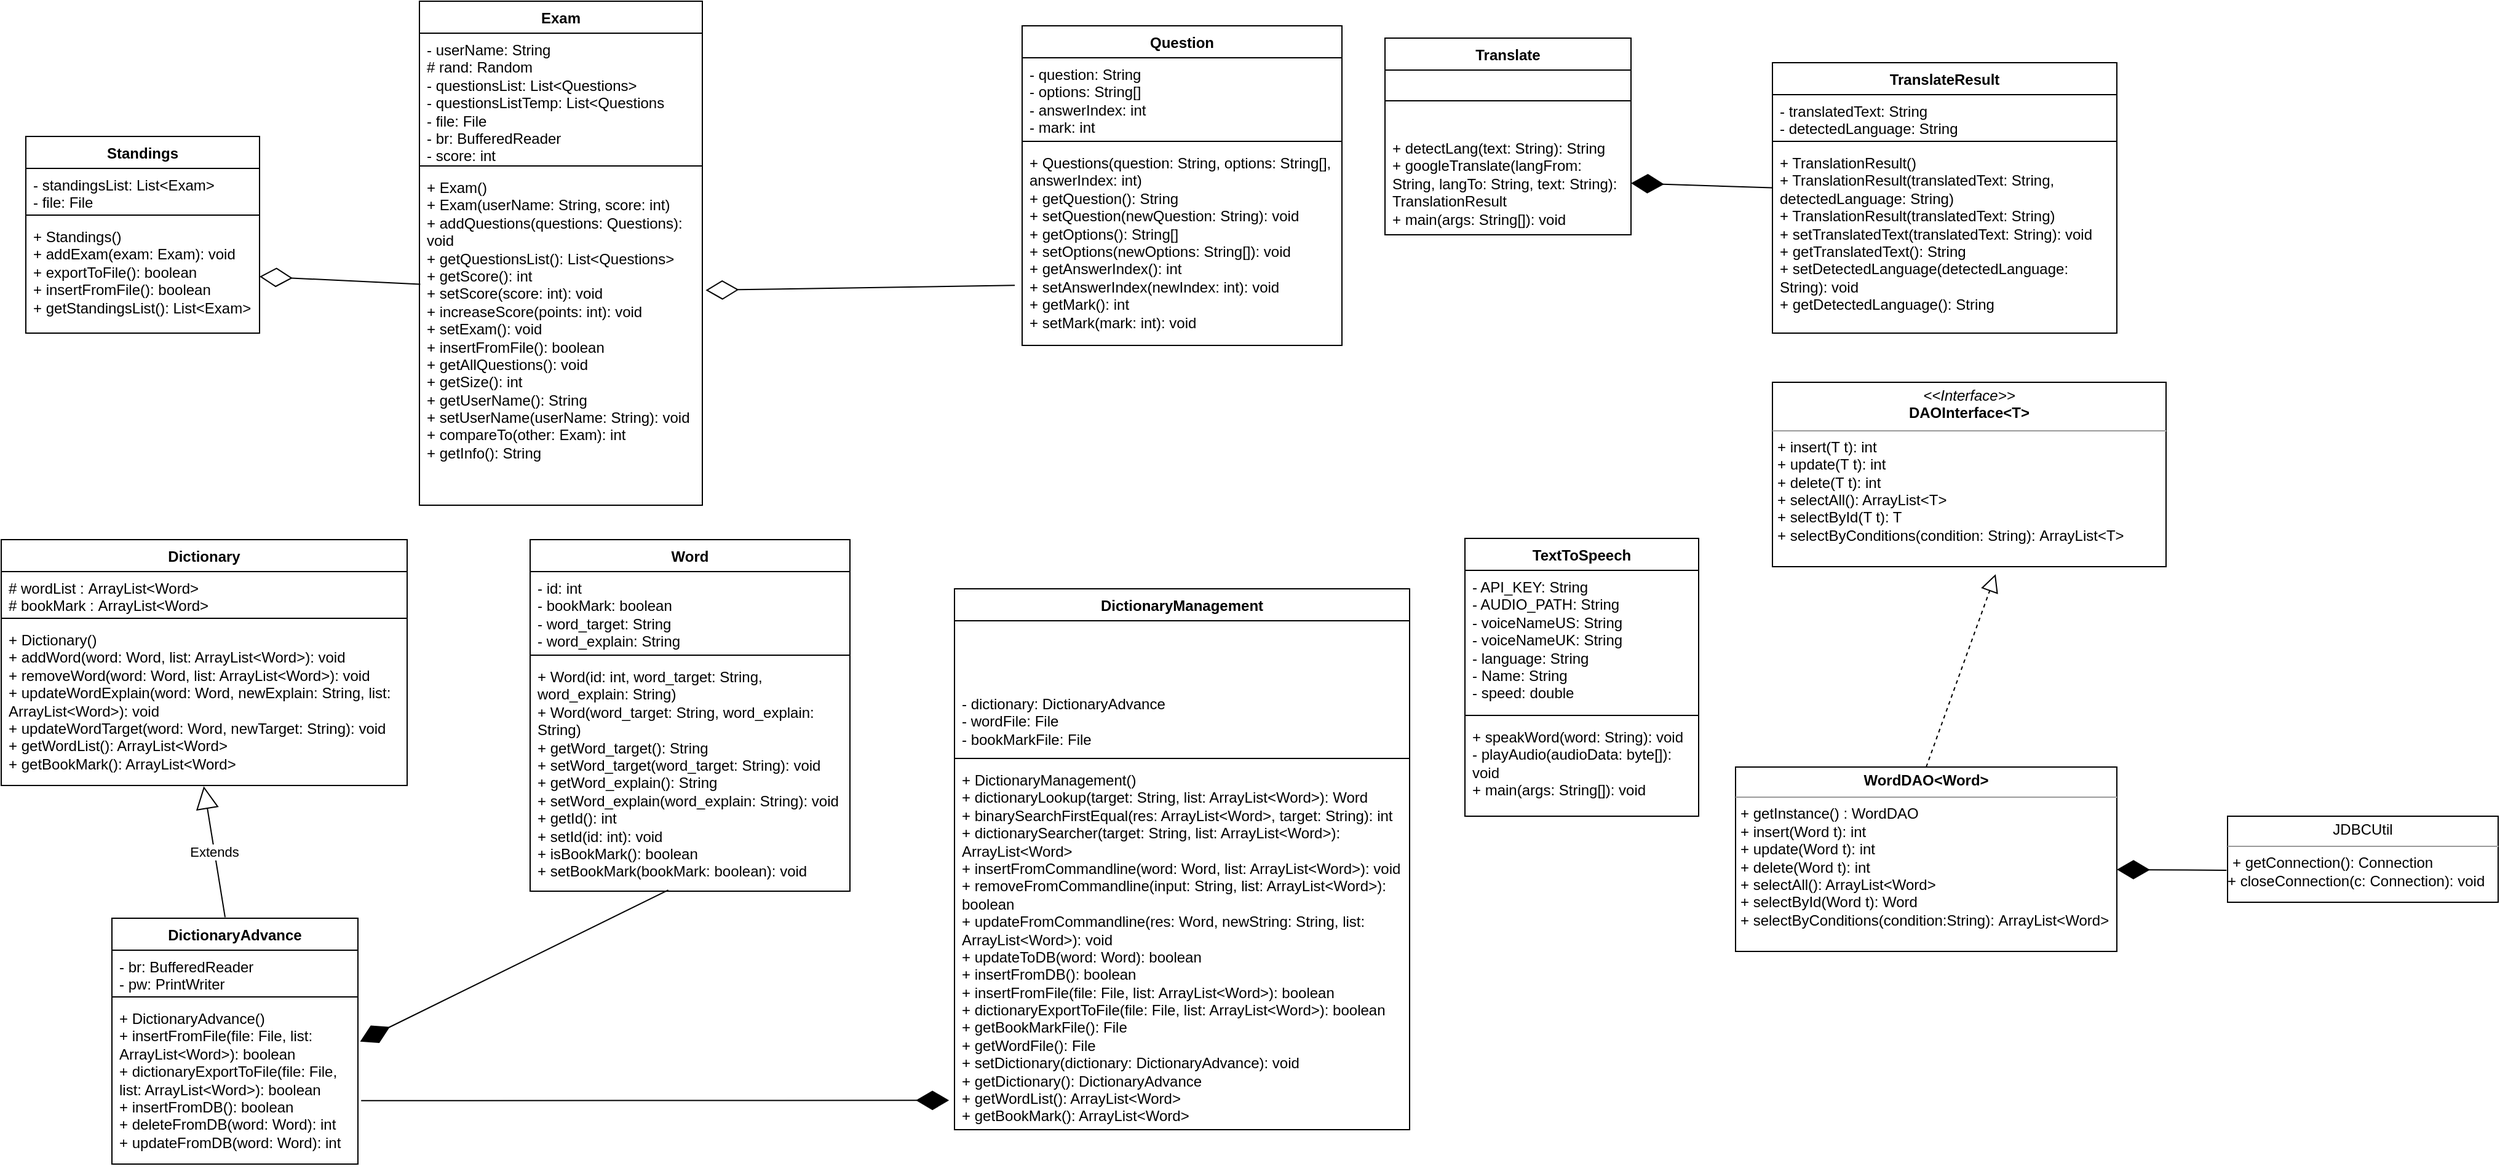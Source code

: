 <mxfile version="22.1.4" type="google">
  <diagram name="Page-1" id="dt8drGV22ZznK0L7F3X6">
    <mxGraphModel grid="1" page="1" gridSize="10" guides="1" tooltips="1" connect="1" arrows="1" fold="1" pageScale="1" pageWidth="850" pageHeight="1100" math="0" shadow="0">
      <root>
        <mxCell id="0" />
        <mxCell id="1" parent="0" />
        <mxCell id="yg6li7all_toR3SiyI60-16" value="Dictionary" style="swimlane;fontStyle=1;align=center;verticalAlign=top;childLayout=stackLayout;horizontal=1;startSize=26;horizontalStack=0;resizeParent=1;resizeParentMax=0;resizeLast=0;collapsible=1;marginBottom=0;whiteSpace=wrap;html=1;" vertex="1" parent="1">
          <mxGeometry x="50" y="-1072" width="330" height="200" as="geometry">
            <mxRectangle x="40" y="-1072" width="100" height="30" as="alternateBounds" />
          </mxGeometry>
        </mxCell>
        <mxCell id="yg6li7all_toR3SiyI60-17" value="# wordList :&amp;nbsp;ArrayList&amp;lt;Word&amp;gt;&lt;br&gt;# bookMark :&amp;nbsp;ArrayList&amp;lt;Word&amp;gt;" style="text;strokeColor=none;fillColor=none;align=left;verticalAlign=top;spacingLeft=4;spacingRight=4;overflow=hidden;rotatable=0;points=[[0,0.5],[1,0.5]];portConstraint=eastwest;whiteSpace=wrap;html=1;" vertex="1" parent="yg6li7all_toR3SiyI60-16">
          <mxGeometry y="26" width="330" height="34" as="geometry" />
        </mxCell>
        <mxCell id="yg6li7all_toR3SiyI60-18" value="" style="line;strokeWidth=1;fillColor=none;align=left;verticalAlign=middle;spacingTop=-1;spacingLeft=3;spacingRight=3;rotatable=0;labelPosition=right;points=[];portConstraint=eastwest;strokeColor=inherit;" vertex="1" parent="yg6li7all_toR3SiyI60-16">
          <mxGeometry y="60" width="330" height="8" as="geometry" />
        </mxCell>
        <mxCell id="yg6li7all_toR3SiyI60-19" value="+&amp;nbsp;Dictionary()&lt;br&gt;+ addWord(word: Word, list: ArrayList&amp;lt;Word&amp;gt;): void&lt;br&gt;+ removeWord(word: Word, list: ArrayList&amp;lt;Word&amp;gt;): void&lt;br&gt;+ updateWordExplain(word: Word, newExplain: String, list: ArrayList&amp;lt;Word&amp;gt;): void&lt;br&gt;+ updateWordTarget(word: Word, newTarget: String): void&lt;br&gt;+ getWordList(): ArrayList&amp;lt;Word&amp;gt;&lt;br&gt;+ getBookMark(): ArrayList&amp;lt;Word&amp;gt;&lt;br&gt;" style="text;strokeColor=none;fillColor=none;align=left;verticalAlign=top;spacingLeft=4;spacingRight=4;overflow=hidden;rotatable=0;points=[[0,0.5],[1,0.5]];portConstraint=eastwest;whiteSpace=wrap;html=1;" vertex="1" parent="yg6li7all_toR3SiyI60-16">
          <mxGeometry y="68" width="330" height="132" as="geometry" />
        </mxCell>
        <mxCell id="yg6li7all_toR3SiyI60-65" style="edgeStyle=orthogonalEdgeStyle;rounded=0;orthogonalLoop=1;jettySize=auto;html=1;exitX=1;exitY=0.5;exitDx=0;exitDy=0;" edge="1" parent="yg6li7all_toR3SiyI60-16" source="yg6li7all_toR3SiyI60-19" target="yg6li7all_toR3SiyI60-19">
          <mxGeometry relative="1" as="geometry" />
        </mxCell>
        <mxCell id="yg6li7all_toR3SiyI60-24" value="Word" style="swimlane;fontStyle=1;align=center;verticalAlign=top;childLayout=stackLayout;horizontal=1;startSize=26;horizontalStack=0;resizeParent=1;resizeParentMax=0;resizeLast=0;collapsible=1;marginBottom=0;whiteSpace=wrap;html=1;" vertex="1" parent="1">
          <mxGeometry x="480" y="-1072" width="260" height="286" as="geometry" />
        </mxCell>
        <mxCell id="yg6li7all_toR3SiyI60-25" value="- id: int&lt;br&gt;- bookMark: boolean&lt;br&gt;- word_target: String&lt;br&gt;- word_explain: String " style="text;strokeColor=none;fillColor=none;align=left;verticalAlign=top;spacingLeft=4;spacingRight=4;overflow=hidden;rotatable=0;points=[[0,0.5],[1,0.5]];portConstraint=eastwest;whiteSpace=wrap;html=1;" vertex="1" parent="yg6li7all_toR3SiyI60-24">
          <mxGeometry y="26" width="260" height="64" as="geometry" />
        </mxCell>
        <mxCell id="yg6li7all_toR3SiyI60-26" value="" style="line;strokeWidth=1;fillColor=none;align=left;verticalAlign=middle;spacingTop=-1;spacingLeft=3;spacingRight=3;rotatable=0;labelPosition=right;points=[];portConstraint=eastwest;strokeColor=inherit;" vertex="1" parent="yg6li7all_toR3SiyI60-24">
          <mxGeometry y="90" width="260" height="8" as="geometry" />
        </mxCell>
        <mxCell id="yg6li7all_toR3SiyI60-27" value="+ Word(id: int, word_target: String, word_explain: String)&lt;br&gt;+ Word(word_target: String, word_explain: String)&lt;br&gt;+ getWord_target(): String&lt;br&gt;+ setWord_target(word_target: String): void&lt;br&gt;+ getWord_explain(): String&lt;br&gt;+ setWord_explain(word_explain: String): void&lt;br&gt;+ getId(): int &lt;br&gt;+ setId(id: int): void &lt;br&gt;+ isBookMark(): boolean&lt;br&gt;+ setBookMark(bookMark: boolean): void" style="text;strokeColor=none;fillColor=none;align=left;verticalAlign=top;spacingLeft=4;spacingRight=4;overflow=hidden;rotatable=0;points=[[0,0.5],[1,0.5]];portConstraint=eastwest;whiteSpace=wrap;html=1;" vertex="1" parent="yg6li7all_toR3SiyI60-24">
          <mxGeometry y="98" width="260" height="188" as="geometry" />
        </mxCell>
        <mxCell id="yg6li7all_toR3SiyI60-28" value="Question" style="swimlane;fontStyle=1;align=center;verticalAlign=top;childLayout=stackLayout;horizontal=1;startSize=26;horizontalStack=0;resizeParent=1;resizeParentMax=0;resizeLast=0;collapsible=1;marginBottom=0;whiteSpace=wrap;html=1;" vertex="1" parent="1">
          <mxGeometry x="880" y="-1490" width="260" height="260" as="geometry" />
        </mxCell>
        <mxCell id="yg6li7all_toR3SiyI60-29" value="- question: String&lt;br&gt;- options: String[]&lt;br&gt;- answerIndex: int&lt;br&gt;- mark: int   " style="text;strokeColor=none;fillColor=none;align=left;verticalAlign=top;spacingLeft=4;spacingRight=4;overflow=hidden;rotatable=0;points=[[0,0.5],[1,0.5]];portConstraint=eastwest;whiteSpace=wrap;html=1;" vertex="1" parent="yg6li7all_toR3SiyI60-28">
          <mxGeometry y="26" width="260" height="64" as="geometry" />
        </mxCell>
        <mxCell id="yg6li7all_toR3SiyI60-30" value="" style="line;strokeWidth=1;fillColor=none;align=left;verticalAlign=middle;spacingTop=-1;spacingLeft=3;spacingRight=3;rotatable=0;labelPosition=right;points=[];portConstraint=eastwest;strokeColor=inherit;" vertex="1" parent="yg6li7all_toR3SiyI60-28">
          <mxGeometry y="90" width="260" height="8" as="geometry" />
        </mxCell>
        <mxCell id="yg6li7all_toR3SiyI60-31" value="+ Questions(question: String, options: String[], answerIndex: int)&lt;br&gt;+ getQuestion(): String&lt;br&gt;+ setQuestion(newQuestion: String): void&lt;br&gt;+ getOptions(): String[]&lt;br&gt;+ setOptions(newOptions: String[]): void&lt;br&gt;+ getAnswerIndex(): int&lt;br&gt;+ setAnswerIndex(newIndex: int): void&lt;br&gt;+ getMark(): int&lt;br&gt;+ setMark(mark: int): void " style="text;strokeColor=none;fillColor=none;align=left;verticalAlign=top;spacingLeft=4;spacingRight=4;overflow=hidden;rotatable=0;points=[[0,0.5],[1,0.5]];portConstraint=eastwest;whiteSpace=wrap;html=1;" vertex="1" parent="yg6li7all_toR3SiyI60-28">
          <mxGeometry y="98" width="260" height="162" as="geometry" />
        </mxCell>
        <mxCell id="yg6li7all_toR3SiyI60-32" value="Standings" style="swimlane;fontStyle=1;align=center;verticalAlign=top;childLayout=stackLayout;horizontal=1;startSize=26;horizontalStack=0;resizeParent=1;resizeParentMax=0;resizeLast=0;collapsible=1;marginBottom=0;whiteSpace=wrap;html=1;" vertex="1" parent="1">
          <mxGeometry x="70" y="-1400" width="190" height="160" as="geometry" />
        </mxCell>
        <mxCell id="yg6li7all_toR3SiyI60-33" value="- standingsList: List&amp;lt;Exam&amp;gt;&lt;br&gt;- file: File" style="text;strokeColor=none;fillColor=none;align=left;verticalAlign=top;spacingLeft=4;spacingRight=4;overflow=hidden;rotatable=0;points=[[0,0.5],[1,0.5]];portConstraint=eastwest;whiteSpace=wrap;html=1;" vertex="1" parent="yg6li7all_toR3SiyI60-32">
          <mxGeometry y="26" width="190" height="34" as="geometry" />
        </mxCell>
        <mxCell id="yg6li7all_toR3SiyI60-34" value="" style="line;strokeWidth=1;fillColor=none;align=left;verticalAlign=middle;spacingTop=-1;spacingLeft=3;spacingRight=3;rotatable=0;labelPosition=right;points=[];portConstraint=eastwest;strokeColor=inherit;" vertex="1" parent="yg6li7all_toR3SiyI60-32">
          <mxGeometry y="60" width="190" height="8" as="geometry" />
        </mxCell>
        <mxCell id="yg6li7all_toR3SiyI60-35" value="+ Standings()&lt;br&gt;+ addExam(exam: Exam): void&lt;br&gt;+ exportToFile(): boolean&lt;br&gt;+ insertFromFile(): boolean&lt;br&gt;+ getStandingsList(): List&amp;lt;Exam&amp;gt; " style="text;strokeColor=none;fillColor=none;align=left;verticalAlign=top;spacingLeft=4;spacingRight=4;overflow=hidden;rotatable=0;points=[[0,0.5],[1,0.5]];portConstraint=eastwest;whiteSpace=wrap;html=1;" vertex="1" parent="yg6li7all_toR3SiyI60-32">
          <mxGeometry y="68" width="190" height="92" as="geometry" />
        </mxCell>
        <mxCell id="yg6li7all_toR3SiyI60-36" value="Exam" style="swimlane;fontStyle=1;align=center;verticalAlign=top;childLayout=stackLayout;horizontal=1;startSize=26;horizontalStack=0;resizeParent=1;resizeParentMax=0;resizeLast=0;collapsible=1;marginBottom=0;whiteSpace=wrap;html=1;" vertex="1" parent="1">
          <mxGeometry x="390" y="-1510" width="230" height="410" as="geometry" />
        </mxCell>
        <mxCell id="yg6li7all_toR3SiyI60-37" value="- userName: String&lt;br&gt;# rand: Random&lt;br&gt;- questionsList: List&amp;lt;Questions&amp;gt;&lt;br&gt;- questionsListTemp: List&amp;lt;Questions&lt;br&gt;- file: File&lt;br&gt;- br: BufferedReader&lt;br&gt;- score: int      " style="text;strokeColor=none;fillColor=none;align=left;verticalAlign=top;spacingLeft=4;spacingRight=4;overflow=hidden;rotatable=0;points=[[0,0.5],[1,0.5]];portConstraint=eastwest;whiteSpace=wrap;html=1;" vertex="1" parent="yg6li7all_toR3SiyI60-36">
          <mxGeometry y="26" width="230" height="104" as="geometry" />
        </mxCell>
        <mxCell id="yg6li7all_toR3SiyI60-38" value="" style="line;strokeWidth=1;fillColor=none;align=left;verticalAlign=middle;spacingTop=-1;spacingLeft=3;spacingRight=3;rotatable=0;labelPosition=right;points=[];portConstraint=eastwest;strokeColor=inherit;" vertex="1" parent="yg6li7all_toR3SiyI60-36">
          <mxGeometry y="130" width="230" height="8" as="geometry" />
        </mxCell>
        <mxCell id="yg6li7all_toR3SiyI60-39" value="+ Exam()&lt;br&gt;+ Exam(userName: String, score: int)&lt;br&gt;+ addQuestions(questions: Questions): void&lt;br&gt;+ getQuestionsList(): List&amp;lt;Questions&amp;gt;&lt;br&gt;+ getScore(): int&lt;br&gt;+ setScore(score: int): void&lt;br&gt;+ increaseScore(points: int): void&lt;br&gt;+ setExam(): void&lt;br&gt;+ insertFromFile(): boolean&lt;br&gt;+ getAllQuestions(): void&lt;br&gt;+ getSize(): int&lt;br&gt;+ getUserName(): String&lt;br&gt;+ setUserName(userName: String): void&lt;br&gt;+ compareTo(other: Exam): int&lt;br&gt;+ getInfo(): String" style="text;strokeColor=none;fillColor=none;align=left;verticalAlign=top;spacingLeft=4;spacingRight=4;overflow=hidden;rotatable=0;points=[[0,0.5],[1,0.5]];portConstraint=eastwest;whiteSpace=wrap;html=1;" vertex="1" parent="yg6li7all_toR3SiyI60-36">
          <mxGeometry y="138" width="230" height="272" as="geometry" />
        </mxCell>
        <mxCell id="yg6li7all_toR3SiyI60-40" value="DictionaryManagement" style="swimlane;fontStyle=1;align=center;verticalAlign=top;childLayout=stackLayout;horizontal=1;startSize=26;horizontalStack=0;resizeParent=1;resizeParentMax=0;resizeLast=0;collapsible=1;marginBottom=0;whiteSpace=wrap;html=1;" vertex="1" parent="1">
          <mxGeometry x="825" y="-1032" width="370" height="440" as="geometry" />
        </mxCell>
        <mxCell id="mXEIgYk3K_IvBmabXJU1-8" style="text;strokeColor=none;fillColor=none;align=left;verticalAlign=top;spacingLeft=4;spacingRight=4;overflow=hidden;rotatable=0;points=[[0,0.5],[1,0.5]];portConstraint=eastwest;whiteSpace=wrap;html=1;" vertex="1" parent="yg6li7all_toR3SiyI60-40">
          <mxGeometry y="26" width="370" height="54" as="geometry" />
        </mxCell>
        <mxCell id="yg6li7all_toR3SiyI60-41" value="- dictionary: DictionaryAdvance&lt;br&gt;- wordFile: File&lt;br&gt;- bookMarkFile: File   " style="text;strokeColor=none;fillColor=none;align=left;verticalAlign=top;spacingLeft=4;spacingRight=4;overflow=hidden;rotatable=0;points=[[0,0.5],[1,0.5]];portConstraint=eastwest;whiteSpace=wrap;html=1;" vertex="1" parent="yg6li7all_toR3SiyI60-40">
          <mxGeometry y="80" width="370" height="54" as="geometry" />
        </mxCell>
        <mxCell id="yg6li7all_toR3SiyI60-42" value="" style="line;strokeWidth=1;fillColor=none;align=left;verticalAlign=middle;spacingTop=-1;spacingLeft=3;spacingRight=3;rotatable=0;labelPosition=right;points=[];portConstraint=eastwest;strokeColor=inherit;" vertex="1" parent="yg6li7all_toR3SiyI60-40">
          <mxGeometry y="134" width="370" height="8" as="geometry" />
        </mxCell>
        <mxCell id="yg6li7all_toR3SiyI60-43" value="+ DictionaryManagement()&lt;br&gt;+ dictionaryLookup(target: String, list: ArrayList&amp;lt;Word&amp;gt;): Word&lt;br&gt;+ binarySearchFirstEqual(res: ArrayList&amp;lt;Word&amp;gt;, target: String): int&lt;br&gt;+ dictionarySearcher(target: String, list: ArrayList&amp;lt;Word&amp;gt;): ArrayList&amp;lt;Word&amp;gt;&lt;br&gt;+ insertFromCommandline(word: Word, list: ArrayList&amp;lt;Word&amp;gt;): void&lt;br&gt;+ removeFromCommandline(input: String, list: ArrayList&amp;lt;Word&amp;gt;): boolean&lt;br&gt;+ updateFromCommandline(res: Word, newString: String, list: ArrayList&amp;lt;Word&amp;gt;): void&lt;br&gt;+ updateToDB(word: Word): boolean&lt;br&gt;+ insertFromDB(): boolean&lt;br&gt;+ insertFromFile(file: File, list: ArrayList&amp;lt;Word&amp;gt;): boolean&lt;br&gt;+ dictionaryExportToFile(file: File, list: ArrayList&amp;lt;Word&amp;gt;): boolean&lt;br&gt;+ getBookMarkFile(): File&lt;br&gt;+ getWordFile(): File&lt;br&gt;+ setDictionary(dictionary: DictionaryAdvance): void&lt;br&gt;+ getDictionary(): DictionaryAdvance&lt;br&gt;+ getWordList(): ArrayList&amp;lt;Word&amp;gt;&lt;br&gt;+ getBookMark(): ArrayList&amp;lt;Word&amp;gt;" style="text;strokeColor=none;fillColor=none;align=left;verticalAlign=top;spacingLeft=4;spacingRight=4;overflow=hidden;rotatable=0;points=[[0,0.5],[1,0.5]];portConstraint=eastwest;whiteSpace=wrap;html=1;" vertex="1" parent="yg6li7all_toR3SiyI60-40">
          <mxGeometry y="142" width="370" height="298" as="geometry" />
        </mxCell>
        <mxCell id="yg6li7all_toR3SiyI60-44" value="TextToSpeech" style="swimlane;fontStyle=1;align=center;verticalAlign=top;childLayout=stackLayout;horizontal=1;startSize=26;horizontalStack=0;resizeParent=1;resizeParentMax=0;resizeLast=0;collapsible=1;marginBottom=0;whiteSpace=wrap;html=1;" vertex="1" parent="1">
          <mxGeometry x="1240" y="-1073" width="190" height="226" as="geometry" />
        </mxCell>
        <mxCell id="yg6li7all_toR3SiyI60-45" value="- API_KEY: String&lt;br&gt;- AUDIO_PATH: String&lt;br&gt;- voiceNameUS: String&lt;br&gt;- voiceNameUK: String&lt;br&gt;- language: String&lt;br&gt;- Name: String&lt;br&gt;- speed: double" style="text;strokeColor=none;fillColor=none;align=left;verticalAlign=top;spacingLeft=4;spacingRight=4;overflow=hidden;rotatable=0;points=[[0,0.5],[1,0.5]];portConstraint=eastwest;whiteSpace=wrap;html=1;" vertex="1" parent="yg6li7all_toR3SiyI60-44">
          <mxGeometry y="26" width="190" height="114" as="geometry" />
        </mxCell>
        <mxCell id="yg6li7all_toR3SiyI60-46" value="" style="line;strokeWidth=1;fillColor=none;align=left;verticalAlign=middle;spacingTop=-1;spacingLeft=3;spacingRight=3;rotatable=0;labelPosition=right;points=[];portConstraint=eastwest;strokeColor=inherit;" vertex="1" parent="yg6li7all_toR3SiyI60-44">
          <mxGeometry y="140" width="190" height="8" as="geometry" />
        </mxCell>
        <mxCell id="yg6li7all_toR3SiyI60-47" value="+ speakWord(word: String): void&lt;br&gt;- playAudio(audioData: byte[]): void&lt;br&gt;+ main(args: String[]): void" style="text;strokeColor=none;fillColor=none;align=left;verticalAlign=top;spacingLeft=4;spacingRight=4;overflow=hidden;rotatable=0;points=[[0,0.5],[1,0.5]];portConstraint=eastwest;whiteSpace=wrap;html=1;" vertex="1" parent="yg6li7all_toR3SiyI60-44">
          <mxGeometry y="148" width="190" height="78" as="geometry" />
        </mxCell>
        <mxCell id="yg6li7all_toR3SiyI60-52" value="Translate" style="swimlane;fontStyle=1;align=center;verticalAlign=top;childLayout=stackLayout;horizontal=1;startSize=26;horizontalStack=0;resizeParent=1;resizeParentMax=0;resizeLast=0;collapsible=1;marginBottom=0;whiteSpace=wrap;html=1;" vertex="1" parent="1">
          <mxGeometry x="1175" y="-1480" width="200" height="160" as="geometry" />
        </mxCell>
        <mxCell id="yg6li7all_toR3SiyI60-54" value="" style="line;strokeWidth=1;fillColor=none;align=left;verticalAlign=middle;spacingTop=-1;spacingLeft=3;spacingRight=3;rotatable=0;labelPosition=right;points=[];portConstraint=eastwest;strokeColor=inherit;" vertex="1" parent="yg6li7all_toR3SiyI60-52">
          <mxGeometry y="26" width="200" height="50" as="geometry" />
        </mxCell>
        <mxCell id="yg6li7all_toR3SiyI60-55" value="+ detectLang(text: String): String&lt;br&gt;+ googleTranslate(langFrom: String, langTo: String, text: String): TranslationResult&lt;br&gt;+ main(args: String[]): void" style="text;strokeColor=none;fillColor=none;align=left;verticalAlign=top;spacingLeft=4;spacingRight=4;overflow=hidden;rotatable=0;points=[[0,0.5],[1,0.5]];portConstraint=eastwest;whiteSpace=wrap;html=1;" vertex="1" parent="yg6li7all_toR3SiyI60-52">
          <mxGeometry y="76" width="200" height="84" as="geometry" />
        </mxCell>
        <mxCell id="yg6li7all_toR3SiyI60-56" value="TranslateResult" style="swimlane;fontStyle=1;align=center;verticalAlign=top;childLayout=stackLayout;horizontal=1;startSize=26;horizontalStack=0;resizeParent=1;resizeParentMax=0;resizeLast=0;collapsible=1;marginBottom=0;whiteSpace=wrap;html=1;" vertex="1" parent="1">
          <mxGeometry x="1490" y="-1460" width="280" height="220" as="geometry" />
        </mxCell>
        <mxCell id="yg6li7all_toR3SiyI60-57" value="- translatedText: String&lt;br&gt;- detectedLanguage: String " style="text;strokeColor=none;fillColor=none;align=left;verticalAlign=top;spacingLeft=4;spacingRight=4;overflow=hidden;rotatable=0;points=[[0,0.5],[1,0.5]];portConstraint=eastwest;whiteSpace=wrap;html=1;" vertex="1" parent="yg6li7all_toR3SiyI60-56">
          <mxGeometry y="26" width="280" height="34" as="geometry" />
        </mxCell>
        <mxCell id="yg6li7all_toR3SiyI60-58" value="" style="line;strokeWidth=1;fillColor=none;align=left;verticalAlign=middle;spacingTop=-1;spacingLeft=3;spacingRight=3;rotatable=0;labelPosition=right;points=[];portConstraint=eastwest;strokeColor=inherit;" vertex="1" parent="yg6li7all_toR3SiyI60-56">
          <mxGeometry y="60" width="280" height="8" as="geometry" />
        </mxCell>
        <mxCell id="yg6li7all_toR3SiyI60-59" value="+ TranslationResult()&lt;br&gt;+ TranslationResult(translatedText: String, detectedLanguage: String)&lt;br&gt;+ TranslationResult(translatedText: String)&lt;br&gt;+ setTranslatedText(translatedText: String): void&lt;br&gt;+ getTranslatedText(): String&lt;br&gt;+ setDetectedLanguage(detectedLanguage: String): void&lt;br&gt;+ getDetectedLanguage(): String " style="text;strokeColor=none;fillColor=none;align=left;verticalAlign=top;spacingLeft=4;spacingRight=4;overflow=hidden;rotatable=0;points=[[0,0.5],[1,0.5]];portConstraint=eastwest;whiteSpace=wrap;html=1;" vertex="1" parent="yg6li7all_toR3SiyI60-56">
          <mxGeometry y="68" width="280" height="152" as="geometry" />
        </mxCell>
        <mxCell id="yg6li7all_toR3SiyI60-69" value="DictionaryAdvance" style="swimlane;fontStyle=1;align=center;verticalAlign=top;childLayout=stackLayout;horizontal=1;startSize=26;horizontalStack=0;resizeParent=1;resizeParentMax=0;resizeLast=0;collapsible=1;marginBottom=0;whiteSpace=wrap;html=1;" vertex="1" parent="1">
          <mxGeometry x="140" y="-764" width="200" height="200" as="geometry" />
        </mxCell>
        <mxCell id="yg6li7all_toR3SiyI60-70" value="- br: BufferedReader&lt;br&gt;- pw: PrintWriter" style="text;strokeColor=none;fillColor=none;align=left;verticalAlign=top;spacingLeft=4;spacingRight=4;overflow=hidden;rotatable=0;points=[[0,0.5],[1,0.5]];portConstraint=eastwest;whiteSpace=wrap;html=1;" vertex="1" parent="yg6li7all_toR3SiyI60-69">
          <mxGeometry y="26" width="200" height="34" as="geometry" />
        </mxCell>
        <mxCell id="yg6li7all_toR3SiyI60-71" value="" style="line;strokeWidth=1;fillColor=none;align=left;verticalAlign=middle;spacingTop=-1;spacingLeft=3;spacingRight=3;rotatable=0;labelPosition=right;points=[];portConstraint=eastwest;strokeColor=inherit;" vertex="1" parent="yg6li7all_toR3SiyI60-69">
          <mxGeometry y="60" width="200" height="8" as="geometry" />
        </mxCell>
        <mxCell id="yg6li7all_toR3SiyI60-72" value="+ DictionaryAdvance()&lt;br&gt;+ insertFromFile(file: File, list: ArrayList&amp;lt;Word&amp;gt;): boolean&lt;br&gt;+ dictionaryExportToFile(file: File, list: ArrayList&amp;lt;Word&amp;gt;): boolean&lt;br&gt;+ insertFromDB(): boolean&lt;br&gt;+ deleteFromDB(word: Word): int&lt;br&gt;+ updateFromDB(word: Word): int" style="text;strokeColor=none;fillColor=none;align=left;verticalAlign=top;spacingLeft=4;spacingRight=4;overflow=hidden;rotatable=0;points=[[0,0.5],[1,0.5]];portConstraint=eastwest;whiteSpace=wrap;html=1;" vertex="1" parent="yg6li7all_toR3SiyI60-69">
          <mxGeometry y="68" width="200" height="132" as="geometry" />
        </mxCell>
        <mxCell id="yg6li7all_toR3SiyI60-75" value="Extends" style="endArrow=block;endSize=16;endFill=0;html=1;rounded=0;exitX=0.46;exitY=-0.004;exitDx=0;exitDy=0;exitPerimeter=0;entryX=0.499;entryY=1.005;entryDx=0;entryDy=0;entryPerimeter=0;" edge="1" parent="1" source="yg6li7all_toR3SiyI60-69" target="yg6li7all_toR3SiyI60-19">
          <mxGeometry width="160" relative="1" as="geometry">
            <mxPoint x="340" y="-850" as="sourcePoint" />
            <mxPoint x="200" y="-870" as="targetPoint" />
          </mxGeometry>
        </mxCell>
        <mxCell id="4__qxkCOtMCbFDVbBddg-9" value="" style="endArrow=diamondThin;endFill=1;endSize=24;html=1;rounded=0;exitX=1.013;exitY=0.609;exitDx=0;exitDy=0;exitPerimeter=0;entryX=-0.012;entryY=0.92;entryDx=0;entryDy=0;entryPerimeter=0;" edge="1" parent="1" source="yg6li7all_toR3SiyI60-72" target="yg6li7all_toR3SiyI60-43">
          <mxGeometry width="160" relative="1" as="geometry">
            <mxPoint x="620" y="-830" as="sourcePoint" />
            <mxPoint x="460" y="-830" as="targetPoint" />
          </mxGeometry>
        </mxCell>
        <mxCell id="4__qxkCOtMCbFDVbBddg-12" value="" style="endArrow=diamondThin;endFill=1;endSize=24;html=1;rounded=0;entryX=1.009;entryY=0.245;entryDx=0;entryDy=0;entryPerimeter=0;exitX=0.432;exitY=0.995;exitDx=0;exitDy=0;exitPerimeter=0;" edge="1" parent="1" source="yg6li7all_toR3SiyI60-27" target="yg6li7all_toR3SiyI60-72">
          <mxGeometry width="160" relative="1" as="geometry">
            <mxPoint x="510" y="-750" as="sourcePoint" />
            <mxPoint x="670" y="-750" as="targetPoint" />
          </mxGeometry>
        </mxCell>
        <mxCell id="4__qxkCOtMCbFDVbBddg-15" value="" style="endArrow=diamondThin;endFill=1;endSize=24;html=1;rounded=0;entryX=1;entryY=0.5;entryDx=0;entryDy=0;exitX=-0.001;exitY=0.222;exitDx=0;exitDy=0;exitPerimeter=0;" edge="1" parent="1" source="yg6li7all_toR3SiyI60-59" target="yg6li7all_toR3SiyI60-55">
          <mxGeometry width="160" relative="1" as="geometry">
            <mxPoint x="1540" y="-1070" as="sourcePoint" />
            <mxPoint x="1400" y="-1230" as="targetPoint" />
          </mxGeometry>
        </mxCell>
        <mxCell id="4__qxkCOtMCbFDVbBddg-16" value="" style="endArrow=diamondThin;endFill=0;endSize=24;html=1;rounded=0;entryX=1;entryY=0.5;entryDx=0;entryDy=0;exitX=0.003;exitY=0.339;exitDx=0;exitDy=0;exitPerimeter=0;" edge="1" parent="1" source="yg6li7all_toR3SiyI60-39" target="yg6li7all_toR3SiyI60-35">
          <mxGeometry width="160" relative="1" as="geometry">
            <mxPoint x="360" y="-1230" as="sourcePoint" />
            <mxPoint x="520" y="-1230" as="targetPoint" />
          </mxGeometry>
        </mxCell>
        <mxCell id="4__qxkCOtMCbFDVbBddg-18" value="" style="endArrow=diamondThin;endFill=0;endSize=24;html=1;rounded=0;entryX=1.012;entryY=0.357;entryDx=0;entryDy=0;entryPerimeter=0;exitX=-0.023;exitY=0.698;exitDx=0;exitDy=0;exitPerimeter=0;" edge="1" parent="1" source="yg6li7all_toR3SiyI60-31" target="yg6li7all_toR3SiyI60-39">
          <mxGeometry width="160" relative="1" as="geometry">
            <mxPoint x="780" y="-1230" as="sourcePoint" />
            <mxPoint x="940" y="-1230" as="targetPoint" />
          </mxGeometry>
        </mxCell>
        <mxCell id="mXEIgYk3K_IvBmabXJU1-2" value="&lt;p style=&quot;margin:0px;margin-top:4px;text-align:center;&quot;&gt;&lt;i&gt;&amp;lt;&amp;lt;Interface&amp;gt;&amp;gt;&lt;/i&gt;&lt;br&gt;&lt;b&gt;DAOInterface&amp;lt;T&amp;gt;&lt;/b&gt;&lt;/p&gt;&lt;hr size=&quot;1&quot;&gt;&lt;p style=&quot;margin:0px;margin-left:4px;&quot;&gt;+ insert(T t): int&lt;/p&gt;&lt;p style=&quot;margin:0px;margin-left:4px;&quot;&gt;+ update(T t): int&lt;/p&gt;&lt;p style=&quot;margin:0px;margin-left:4px;&quot;&gt;+ delete(T t): int&lt;/p&gt;&lt;p style=&quot;margin:0px;margin-left:4px;&quot;&gt;+&amp;nbsp;selectAll(): ArrayList&amp;lt;T&amp;gt;&lt;/p&gt;&lt;p style=&quot;margin:0px;margin-left:4px;&quot;&gt;+&amp;nbsp;selectById(T t): T&lt;/p&gt;&lt;p style=&quot;margin:0px;margin-left:4px;&quot;&gt;+&amp;nbsp;selectByConditions(condition: String):&amp;nbsp;ArrayList&amp;lt;T&amp;gt;&lt;/p&gt;&lt;div&gt;&lt;span style=&quot;background-color: initial;&quot;&gt;&lt;br&gt;&lt;/span&gt;&lt;/div&gt;" style="verticalAlign=top;align=left;overflow=fill;fontSize=12;fontFamily=Helvetica;html=1;whiteSpace=wrap;" vertex="1" parent="1">
          <mxGeometry x="1490" y="-1200" width="320" height="150" as="geometry" />
        </mxCell>
        <mxCell id="mXEIgYk3K_IvBmabXJU1-3" value="&lt;p style=&quot;margin:0px;margin-top:4px;text-align:center;&quot;&gt;JDBCUtil&lt;/p&gt;&lt;hr size=&quot;1&quot;&gt;&lt;p style=&quot;margin:0px;margin-left:4px;&quot;&gt;&lt;/p&gt;&lt;p style=&quot;margin:0px;margin-left:4px;&quot;&gt;+&amp;nbsp;getConnection(): Connection&lt;/p&gt;+ closeConnection(c: Connection): void&lt;br&gt;" style="verticalAlign=top;align=left;overflow=fill;fontSize=12;fontFamily=Helvetica;html=1;whiteSpace=wrap;" vertex="1" parent="1">
          <mxGeometry x="1860" y="-847" width="220" height="70" as="geometry" />
        </mxCell>
        <mxCell id="mXEIgYk3K_IvBmabXJU1-4" value="&lt;p style=&quot;margin:0px;margin-top:4px;text-align:center;&quot;&gt;&lt;b&gt;WordDAO&amp;lt;Word&amp;gt;&lt;/b&gt;&lt;/p&gt;&lt;hr size=&quot;1&quot;&gt;&lt;p style=&quot;margin:0px;margin-left:4px;&quot;&gt;&lt;/p&gt;&lt;p style=&quot;margin:0px;margin-left:4px;&quot;&gt;+&amp;nbsp;getInstance() :&amp;nbsp;WordDAO&lt;/p&gt;&lt;p style=&quot;border-color: var(--border-color); margin: 0px 0px 0px 4px;&quot;&gt;+ insert(Word t): int&lt;/p&gt;&lt;p style=&quot;border-color: var(--border-color); margin: 0px 0px 0px 4px;&quot;&gt;+ update(Word t): int&lt;/p&gt;&lt;p style=&quot;border-color: var(--border-color); margin: 0px 0px 0px 4px;&quot;&gt;+ delete(Word t): int&lt;/p&gt;&lt;p style=&quot;border-color: var(--border-color); margin: 0px 0px 0px 4px;&quot;&gt;+&amp;nbsp;selectAll(): ArrayList&amp;lt;Word&amp;gt;&lt;/p&gt;&lt;p style=&quot;border-color: var(--border-color); margin: 0px 0px 0px 4px;&quot;&gt;+&amp;nbsp;selectById(Word t): Word&lt;/p&gt;&lt;p style=&quot;border-color: var(--border-color); margin: 0px 0px 0px 4px;&quot;&gt;+&amp;nbsp;selectByConditions(condition:String):&amp;nbsp;ArrayList&amp;lt;Word&amp;gt;&lt;/p&gt;" style="verticalAlign=top;align=left;overflow=fill;fontSize=12;fontFamily=Helvetica;html=1;whiteSpace=wrap;" vertex="1" parent="1">
          <mxGeometry x="1460" y="-887" width="310" height="150" as="geometry" />
        </mxCell>
        <mxCell id="mXEIgYk3K_IvBmabXJU1-6" value="" style="endArrow=block;dashed=1;endFill=0;endSize=12;html=1;rounded=0;entryX=0.567;entryY=1.041;entryDx=0;entryDy=0;entryPerimeter=0;exitX=0.5;exitY=0;exitDx=0;exitDy=0;" edge="1" parent="1" source="mXEIgYk3K_IvBmabXJU1-4" target="mXEIgYk3K_IvBmabXJU1-2">
          <mxGeometry width="160" relative="1" as="geometry">
            <mxPoint x="1580" y="-840" as="sourcePoint" />
            <mxPoint x="1740" y="-840" as="targetPoint" />
          </mxGeometry>
        </mxCell>
        <mxCell id="mXEIgYk3K_IvBmabXJU1-7" value="" style="endArrow=diamondThin;endFill=1;endSize=24;html=1;rounded=0;entryX=1;entryY=0.556;entryDx=0;entryDy=0;entryPerimeter=0;exitX=-0.004;exitY=0.629;exitDx=0;exitDy=0;exitPerimeter=0;" edge="1" parent="1" source="mXEIgYk3K_IvBmabXJU1-3" target="mXEIgYk3K_IvBmabXJU1-4">
          <mxGeometry width="160" relative="1" as="geometry">
            <mxPoint x="1580" y="-840" as="sourcePoint" />
            <mxPoint x="1740" y="-840" as="targetPoint" />
          </mxGeometry>
        </mxCell>
      </root>
    </mxGraphModel>
  </diagram>
</mxfile>
